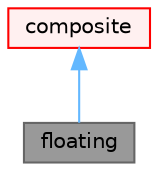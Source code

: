 digraph "floating"
{
 // LATEX_PDF_SIZE
  bgcolor="transparent";
  edge [fontname=Helvetica,fontsize=10,labelfontname=Helvetica,labelfontsize=10];
  node [fontname=Helvetica,fontsize=10,shape=box,height=0.2,width=0.4];
  Node1 [id="Node000001",label="floating",height=0.2,width=0.4,color="gray40", fillcolor="grey60", style="filled", fontcolor="black",tooltip="Prismatic joint for translation along the specified arbitrary axis."];
  Node2 -> Node1 [id="edge1_Node000001_Node000002",dir="back",color="steelblue1",style="solid",tooltip=" "];
  Node2 [id="Node000002",label="composite",height=0.2,width=0.4,color="red", fillcolor="#FFF0F0", style="filled",URL="$classFoam_1_1RBD_1_1joints_1_1composite.html",tooltip="Prismatic joint for translation along the specified arbitrary axis."];
}
